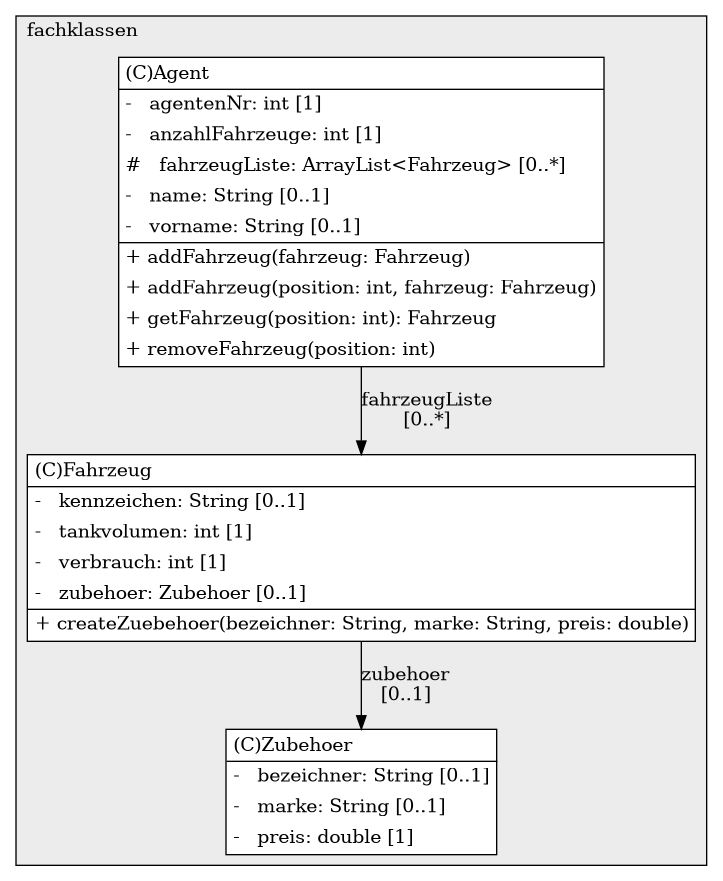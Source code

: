 @startuml

/' diagram meta data start
config=StructureConfiguration;
{
  "projectClassification": {
    "searchMode": "OpenProject", // OpenProject, AllProjects
    "includedProjects": "",
    "pathEndKeywords": "*.impl",
    "isClientPath": "",
    "isClientName": "",
    "isTestPath": "",
    "isTestName": "",
    "isMappingPath": "",
    "isMappingName": "",
    "isDataAccessPath": "",
    "isDataAccessName": "",
    "isDataStructurePath": "",
    "isDataStructureName": "",
    "isInterfaceStructuresPath": "",
    "isInterfaceStructuresName": "",
    "isEntryPointPath": "",
    "isEntryPointName": "",
    "treatFinalFieldsAsMandatory": false
  },
  "graphRestriction": {
    "classPackageExcludeFilter": "",
    "classPackageIncludeFilter": "",
    "classNameExcludeFilter": "",
    "classNameIncludeFilter": "",
    "methodNameExcludeFilter": "",
    "methodNameIncludeFilter": "",
    "removeByInheritance": "", // inheritance/annotation based filtering is done in a second step
    "removeByAnnotation": "",
    "removeByClassPackage": "", // cleanup the graph after inheritance/annotation based filtering is done
    "removeByClassName": "",
    "cutMappings": false,
    "cutEnum": true,
    "cutTests": true,
    "cutClient": true,
    "cutDataAccess": false,
    "cutInterfaceStructures": false,
    "cutDataStructures": false,
    "cutGetterAndSetter": true,
    "cutConstructors": true
  },
  "graphTraversal": {
    "forwardDepth": 6,
    "backwardDepth": 6,
    "classPackageExcludeFilter": "",
    "classPackageIncludeFilter": "",
    "classNameExcludeFilter": "",
    "classNameIncludeFilter": "",
    "methodNameExcludeFilter": "",
    "methodNameIncludeFilter": "",
    "hideMappings": false,
    "hideDataStructures": false,
    "hidePrivateMethods": true,
    "hideInterfaceCalls": true, // indirection: implementation -> interface (is hidden) -> implementation
    "onlyShowApplicationEntryPoints": false, // root node is included
    "useMethodCallsForStructureDiagram": "ForwardOnly" // ForwardOnly, BothDirections, No
  },
  "details": {
    "aggregation": "GroupByClass", // ByClass, GroupByClass, None
    "showClassGenericTypes": true,
    "showMethods": true,
    "showMethodParameterNames": true,
    "showMethodParameterTypes": true,
    "showMethodReturnType": true,
    "showPackageLevels": 2,
    "showDetailedClassStructure": true
  },
  "rootClass": "fachklassen.Agent",
  "extensionCallbackMethod": "" // qualified.class.name#methodName - signature: public static String method(String)
}
diagram meta data end '/



digraph g {
    rankdir="TB"
    splines=polyline
    

'nodes 
subgraph cluster_1190612937 { 
   	label=fachklassen
	labeljust=l
	fillcolor="#ececec"
	style=filled
   
   Agent1190612937[
	label=<<TABLE BORDER="1" CELLBORDER="0" CELLPADDING="4" CELLSPACING="0">
<TR><TD ALIGN="LEFT" >(C)Agent</TD></TR>
<HR/>
<TR><TD ALIGN="LEFT" >-   agentenNr: int [1]</TD></TR>
<TR><TD ALIGN="LEFT" >-   anzahlFahrzeuge: int [1]</TD></TR>
<TR><TD ALIGN="LEFT" >#   fahrzeugListe: ArrayList&lt;Fahrzeug&gt; [0..*]</TD></TR>
<TR><TD ALIGN="LEFT" >-   name: String [0..1]</TD></TR>
<TR><TD ALIGN="LEFT" >-   vorname: String [0..1]</TD></TR>
<HR/>
<TR><TD ALIGN="LEFT" >+ addFahrzeug(fahrzeug: Fahrzeug)</TD></TR>
<TR><TD ALIGN="LEFT" >+ addFahrzeug(position: int, fahrzeug: Fahrzeug)</TD></TR>
<TR><TD ALIGN="LEFT" >+ getFahrzeug(position: int): Fahrzeug</TD></TR>
<TR><TD ALIGN="LEFT" >+ removeFahrzeug(position: int)</TD></TR>
</TABLE>>
	style=filled
	margin=0
	shape=plaintext
	fillcolor="#FFFFFF"
];

Fahrzeug1190612937[
	label=<<TABLE BORDER="1" CELLBORDER="0" CELLPADDING="4" CELLSPACING="0">
<TR><TD ALIGN="LEFT" >(C)Fahrzeug</TD></TR>
<HR/>
<TR><TD ALIGN="LEFT" >-   kennzeichen: String [0..1]</TD></TR>
<TR><TD ALIGN="LEFT" >-   tankvolumen: int [1]</TD></TR>
<TR><TD ALIGN="LEFT" >-   verbrauch: int [1]</TD></TR>
<TR><TD ALIGN="LEFT" >-   zubehoer: Zubehoer [0..1]</TD></TR>
<HR/>
<TR><TD ALIGN="LEFT" >+ createZuebehoer(bezeichner: String, marke: String, preis: double)</TD></TR>
</TABLE>>
	style=filled
	margin=0
	shape=plaintext
	fillcolor="#FFFFFF"
];

Zubehoer1190612937[
	label=<<TABLE BORDER="1" CELLBORDER="0" CELLPADDING="4" CELLSPACING="0">
<TR><TD ALIGN="LEFT" >(C)Zubehoer</TD></TR>
<HR/>
<TR><TD ALIGN="LEFT" >-   bezeichner: String [0..1]</TD></TR>
<TR><TD ALIGN="LEFT" >-   marke: String [0..1]</TD></TR>
<TR><TD ALIGN="LEFT" >-   preis: double [1]</TD></TR>
</TABLE>>
	style=filled
	margin=0
	shape=plaintext
	fillcolor="#FFFFFF"
];
} 

'edges    
Agent1190612937 -> Fahrzeug1190612937[label="fahrzeugListe
[0..*]"];
Fahrzeug1190612937 -> Zubehoer1190612937[label="zubehoer
[0..1]"];
    
}
@enduml